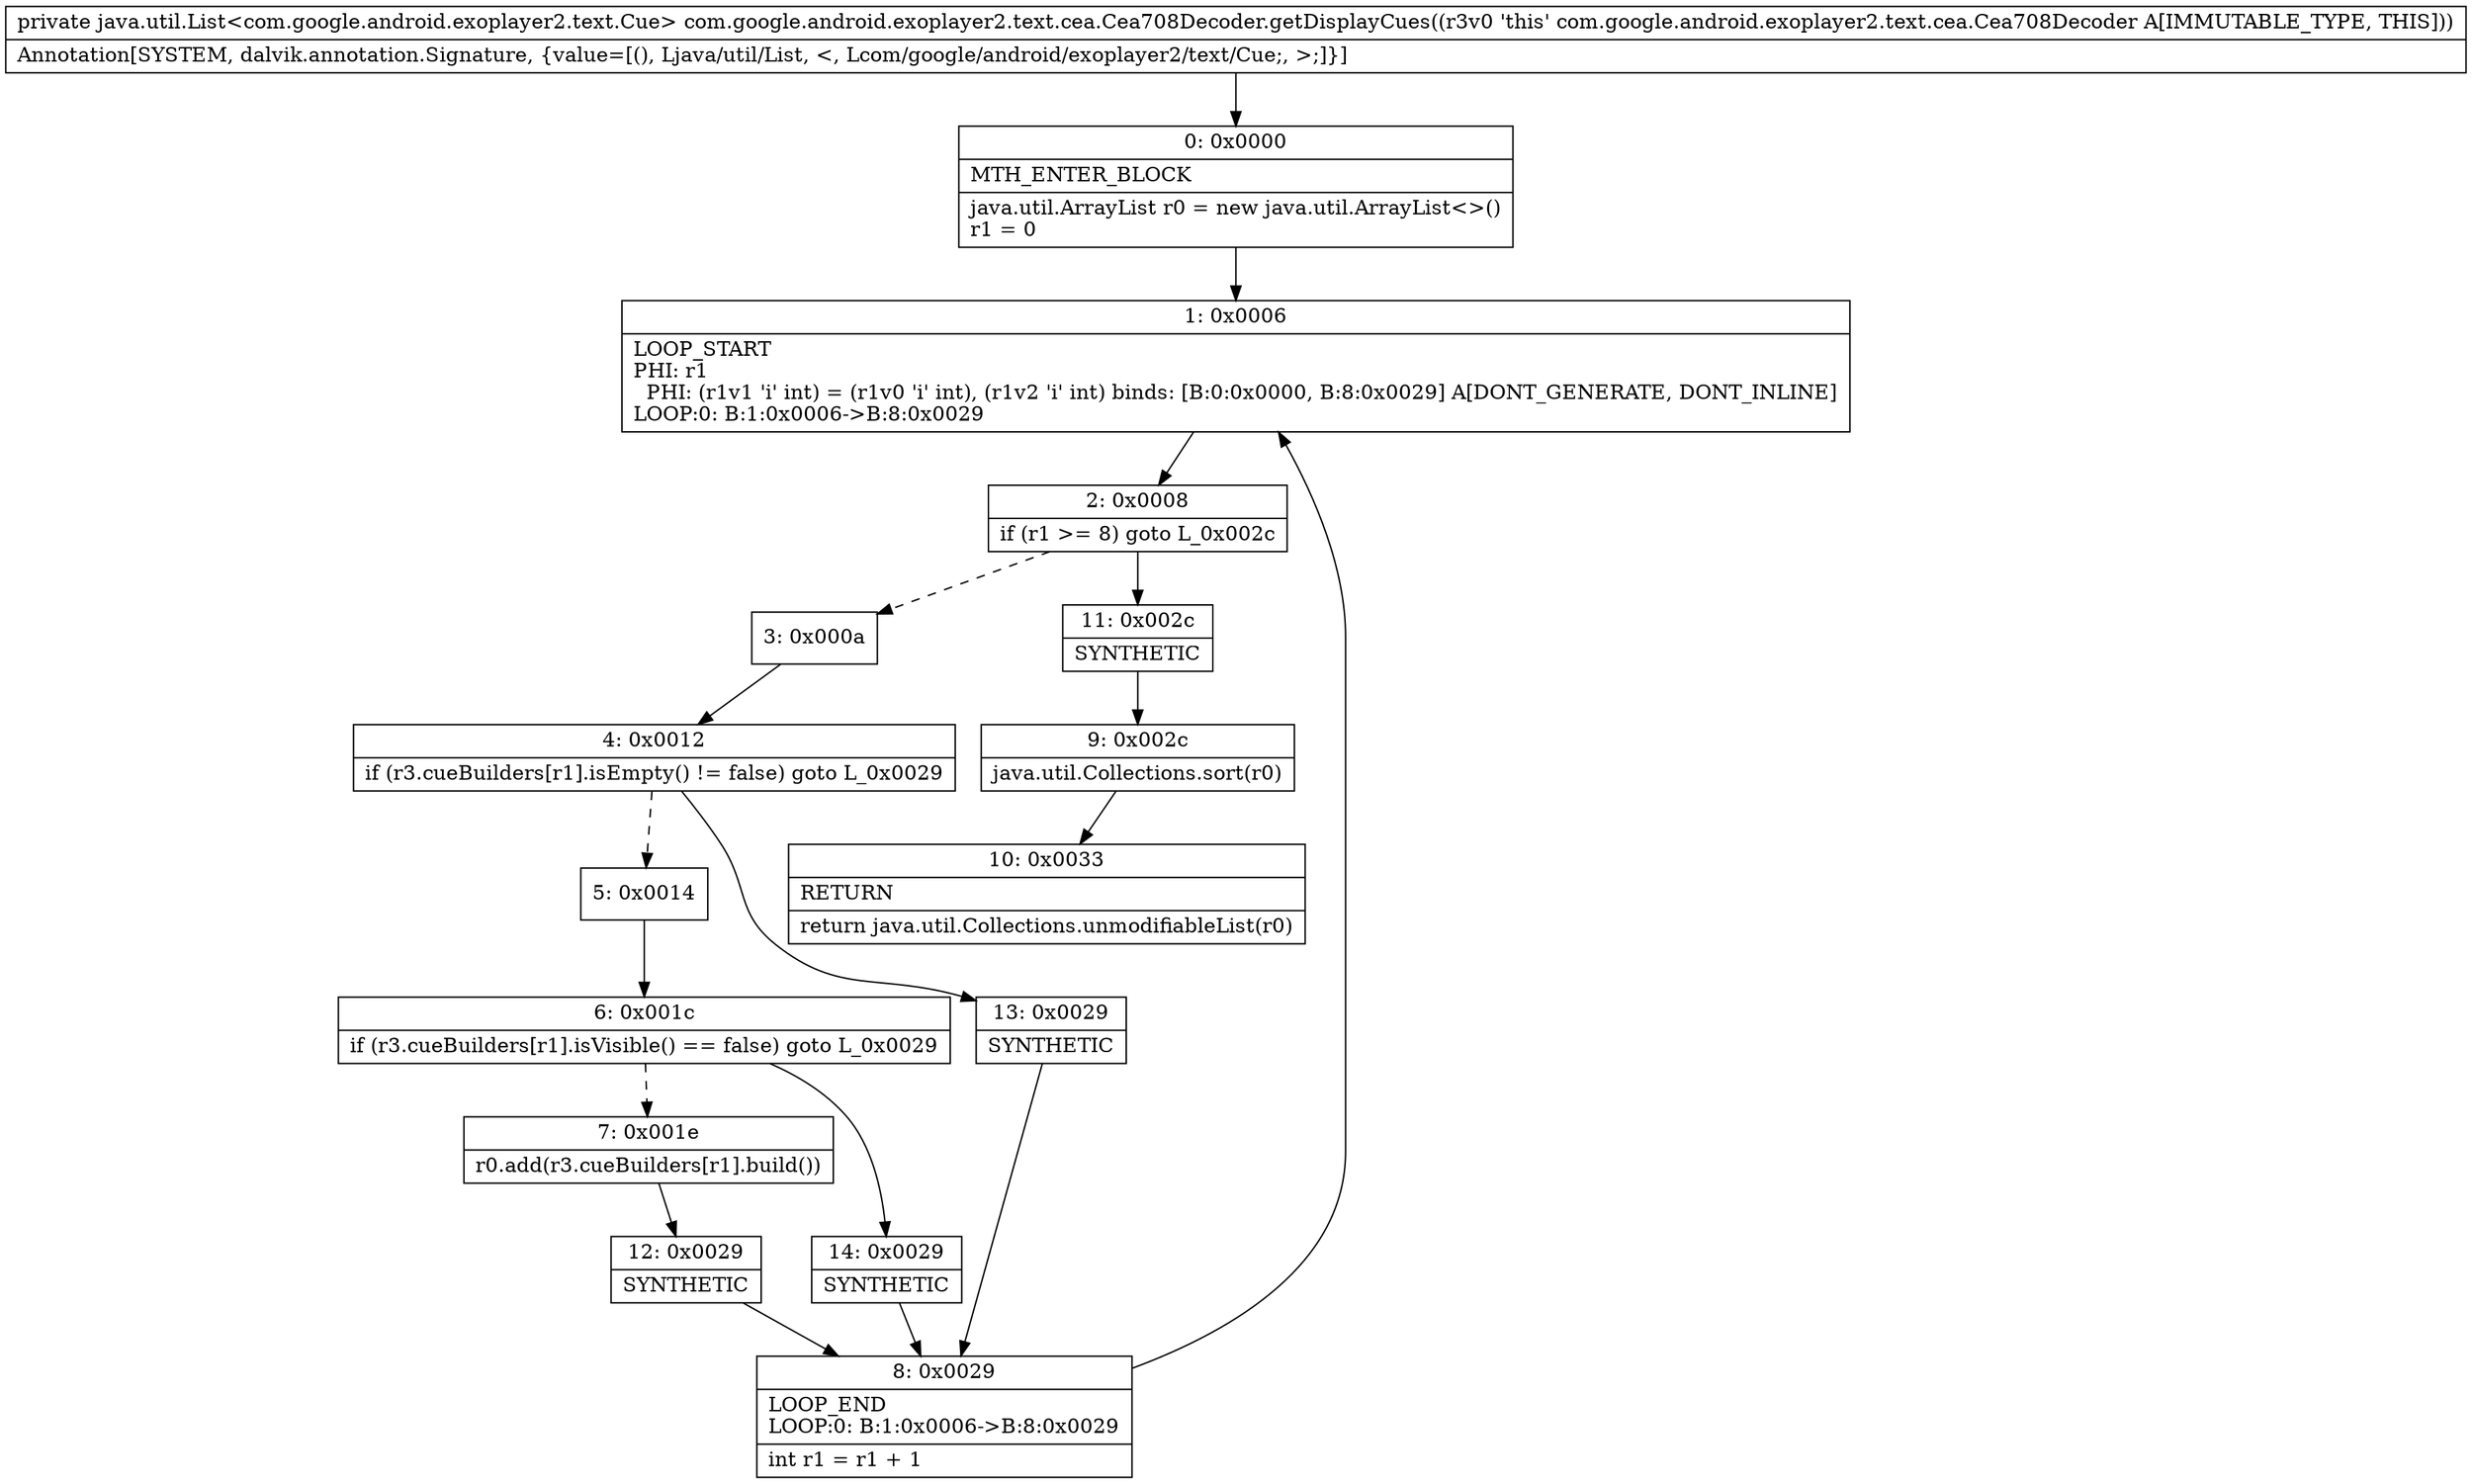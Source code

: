 digraph "CFG forcom.google.android.exoplayer2.text.cea.Cea708Decoder.getDisplayCues()Ljava\/util\/List;" {
Node_0 [shape=record,label="{0\:\ 0x0000|MTH_ENTER_BLOCK\l|java.util.ArrayList r0 = new java.util.ArrayList\<\>()\lr1 = 0\l}"];
Node_1 [shape=record,label="{1\:\ 0x0006|LOOP_START\lPHI: r1 \l  PHI: (r1v1 'i' int) = (r1v0 'i' int), (r1v2 'i' int) binds: [B:0:0x0000, B:8:0x0029] A[DONT_GENERATE, DONT_INLINE]\lLOOP:0: B:1:0x0006\-\>B:8:0x0029\l}"];
Node_2 [shape=record,label="{2\:\ 0x0008|if (r1 \>= 8) goto L_0x002c\l}"];
Node_3 [shape=record,label="{3\:\ 0x000a}"];
Node_4 [shape=record,label="{4\:\ 0x0012|if (r3.cueBuilders[r1].isEmpty() != false) goto L_0x0029\l}"];
Node_5 [shape=record,label="{5\:\ 0x0014}"];
Node_6 [shape=record,label="{6\:\ 0x001c|if (r3.cueBuilders[r1].isVisible() == false) goto L_0x0029\l}"];
Node_7 [shape=record,label="{7\:\ 0x001e|r0.add(r3.cueBuilders[r1].build())\l}"];
Node_8 [shape=record,label="{8\:\ 0x0029|LOOP_END\lLOOP:0: B:1:0x0006\-\>B:8:0x0029\l|int r1 = r1 + 1\l}"];
Node_9 [shape=record,label="{9\:\ 0x002c|java.util.Collections.sort(r0)\l}"];
Node_10 [shape=record,label="{10\:\ 0x0033|RETURN\l|return java.util.Collections.unmodifiableList(r0)\l}"];
Node_11 [shape=record,label="{11\:\ 0x002c|SYNTHETIC\l}"];
Node_12 [shape=record,label="{12\:\ 0x0029|SYNTHETIC\l}"];
Node_13 [shape=record,label="{13\:\ 0x0029|SYNTHETIC\l}"];
Node_14 [shape=record,label="{14\:\ 0x0029|SYNTHETIC\l}"];
MethodNode[shape=record,label="{private java.util.List\<com.google.android.exoplayer2.text.Cue\> com.google.android.exoplayer2.text.cea.Cea708Decoder.getDisplayCues((r3v0 'this' com.google.android.exoplayer2.text.cea.Cea708Decoder A[IMMUTABLE_TYPE, THIS]))  | Annotation[SYSTEM, dalvik.annotation.Signature, \{value=[(), Ljava\/util\/List, \<, Lcom\/google\/android\/exoplayer2\/text\/Cue;, \>;]\}]\l}"];
MethodNode -> Node_0;
Node_0 -> Node_1;
Node_1 -> Node_2;
Node_2 -> Node_3[style=dashed];
Node_2 -> Node_11;
Node_3 -> Node_4;
Node_4 -> Node_5[style=dashed];
Node_4 -> Node_13;
Node_5 -> Node_6;
Node_6 -> Node_7[style=dashed];
Node_6 -> Node_14;
Node_7 -> Node_12;
Node_8 -> Node_1;
Node_9 -> Node_10;
Node_11 -> Node_9;
Node_12 -> Node_8;
Node_13 -> Node_8;
Node_14 -> Node_8;
}

